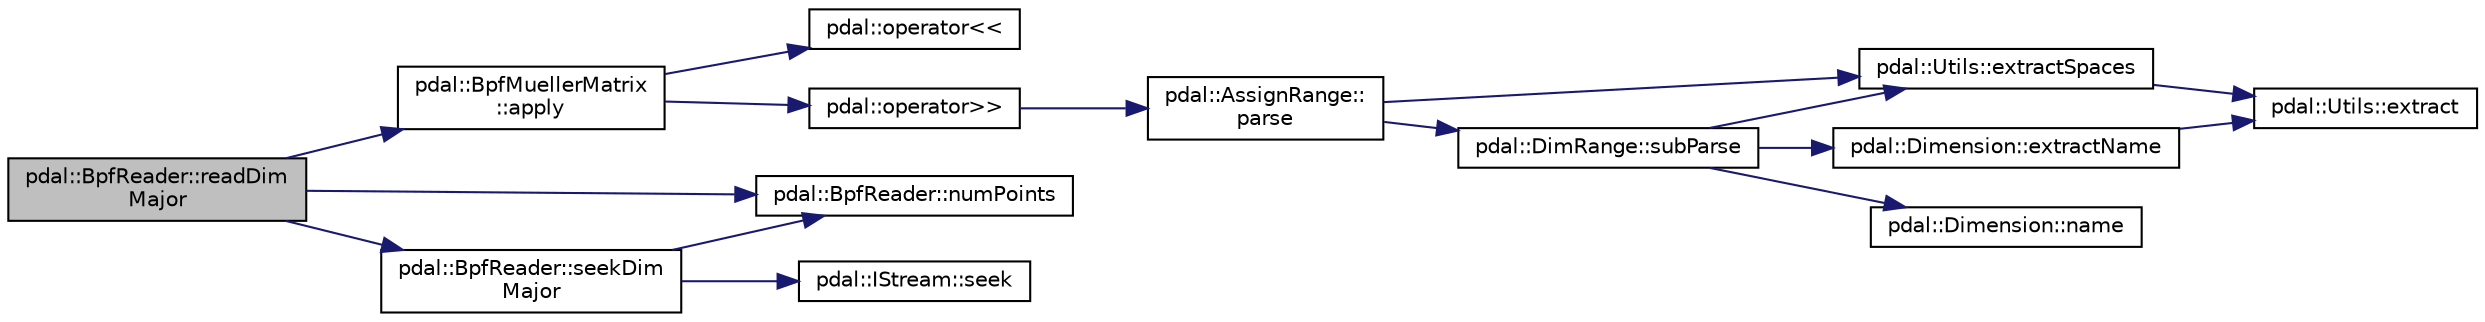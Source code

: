 digraph "pdal::BpfReader::readDimMajor"
{
  edge [fontname="Helvetica",fontsize="10",labelfontname="Helvetica",labelfontsize="10"];
  node [fontname="Helvetica",fontsize="10",shape=record];
  rankdir="LR";
  Node1 [label="pdal::BpfReader::readDim\lMajor",height=0.2,width=0.4,color="black", fillcolor="grey75", style="filled", fontcolor="black"];
  Node1 -> Node2 [color="midnightblue",fontsize="10",style="solid",fontname="Helvetica"];
  Node2 [label="pdal::BpfMuellerMatrix\l::apply",height=0.2,width=0.4,color="black", fillcolor="white", style="filled",URL="$structpdal_1_1BpfMuellerMatrix.html#a3bae8cd517356ffb0aea13a57d930ae7"];
  Node2 -> Node3 [color="midnightblue",fontsize="10",style="solid",fontname="Helvetica"];
  Node3 [label="pdal::operator\<\<",height=0.2,width=0.4,color="black", fillcolor="white", style="filled",URL="$namespacepdal.html#a8af0329eb87f27a8e758e50c36b2a705"];
  Node2 -> Node4 [color="midnightblue",fontsize="10",style="solid",fontname="Helvetica"];
  Node4 [label="pdal::operator\>\>",height=0.2,width=0.4,color="black", fillcolor="white", style="filled",URL="$namespacepdal.html#ace4187c9d299de84872aa9a04c71dbf3"];
  Node4 -> Node5 [color="midnightblue",fontsize="10",style="solid",fontname="Helvetica"];
  Node5 [label="pdal::AssignRange::\lparse",height=0.2,width=0.4,color="black", fillcolor="white", style="filled",URL="$structpdal_1_1AssignRange.html#add1a82f38c804c85284aa9bed0c4330a"];
  Node5 -> Node6 [color="midnightblue",fontsize="10",style="solid",fontname="Helvetica"];
  Node6 [label="pdal::Utils::extractSpaces",height=0.2,width=0.4,color="black", fillcolor="white", style="filled",URL="$namespacepdal_1_1Utils.html#a9bda8c5dbe5ef7cf66e99ba022184934"];
  Node6 -> Node7 [color="midnightblue",fontsize="10",style="solid",fontname="Helvetica"];
  Node7 [label="pdal::Utils::extract",height=0.2,width=0.4,color="black", fillcolor="white", style="filled",URL="$namespacepdal_1_1Utils.html#acae5a19cd66121b77e2599daec48413d"];
  Node5 -> Node8 [color="midnightblue",fontsize="10",style="solid",fontname="Helvetica"];
  Node8 [label="pdal::DimRange::subParse",height=0.2,width=0.4,color="black", fillcolor="white", style="filled",URL="$structpdal_1_1DimRange.html#a6b6b128ffc786bddb749f37ccd9fcf1d"];
  Node8 -> Node9 [color="midnightblue",fontsize="10",style="solid",fontname="Helvetica"];
  Node9 [label="pdal::Dimension::extractName",height=0.2,width=0.4,color="black", fillcolor="white", style="filled",URL="$namespacepdal_1_1Dimension.html#ad7dd00ca79ce099313f3fe405f40cd93"];
  Node9 -> Node7 [color="midnightblue",fontsize="10",style="solid",fontname="Helvetica"];
  Node8 -> Node6 [color="midnightblue",fontsize="10",style="solid",fontname="Helvetica"];
  Node8 -> Node10 [color="midnightblue",fontsize="10",style="solid",fontname="Helvetica"];
  Node10 [label="pdal::Dimension::name",height=0.2,width=0.4,color="black", fillcolor="white", style="filled",URL="$namespacepdal_1_1Dimension.html#af3176b0b7e6b4be000317846cf7c2718"];
  Node1 -> Node11 [color="midnightblue",fontsize="10",style="solid",fontname="Helvetica"];
  Node11 [label="pdal::BpfReader::numPoints",height=0.2,width=0.4,color="black", fillcolor="white", style="filled",URL="$classpdal_1_1BpfReader.html#a8474ab61285bb81bc1bcc4d69383bb95"];
  Node1 -> Node12 [color="midnightblue",fontsize="10",style="solid",fontname="Helvetica"];
  Node12 [label="pdal::BpfReader::seekDim\lMajor",height=0.2,width=0.4,color="black", fillcolor="white", style="filled",URL="$classpdal_1_1BpfReader.html#a19abf54165696e8548d6baf5bda30fa3"];
  Node12 -> Node11 [color="midnightblue",fontsize="10",style="solid",fontname="Helvetica"];
  Node12 -> Node13 [color="midnightblue",fontsize="10",style="solid",fontname="Helvetica"];
  Node13 [label="pdal::IStream::seek",height=0.2,width=0.4,color="black", fillcolor="white", style="filled",URL="$classpdal_1_1IStream.html#af0ce8ed6fcaea7ead21c0e7c5c054812"];
}
